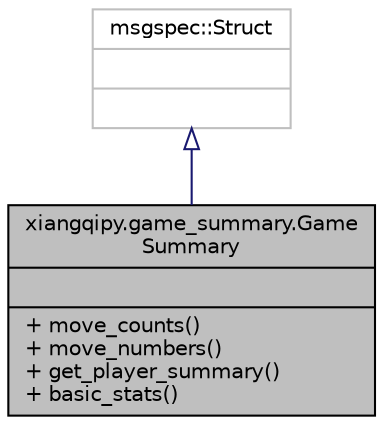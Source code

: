 digraph "xiangqipy.game_summary.GameSummary"
{
 // LATEX_PDF_SIZE
  edge [fontname="Helvetica",fontsize="10",labelfontname="Helvetica",labelfontsize="10"];
  node [fontname="Helvetica",fontsize="10",shape=record];
  Node1 [label="{xiangqipy.game_summary.Game\lSummary\n||+ move_counts()\l+ move_numbers()\l+ get_player_summary()\l+ basic_stats()\l}",height=0.2,width=0.4,color="black", fillcolor="grey75", style="filled", fontcolor="black",tooltip="Holds summary info of a xiangqipy.game.Game; implements msgspec.Struct for json IO."];
  Node2 -> Node1 [dir="back",color="midnightblue",fontsize="10",style="solid",arrowtail="onormal",fontname="Helvetica"];
  Node2 [label="{msgspec::Struct\n||}",height=0.2,width=0.4,color="grey75", fillcolor="white", style="filled",tooltip=" "];
}
